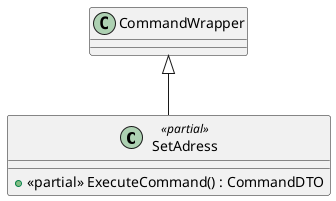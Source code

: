 @startuml
class SetAdress <<partial>> {
    + <<partial>> ExecuteCommand() : CommandDTO
}
CommandWrapper <|-- SetAdress
@enduml

